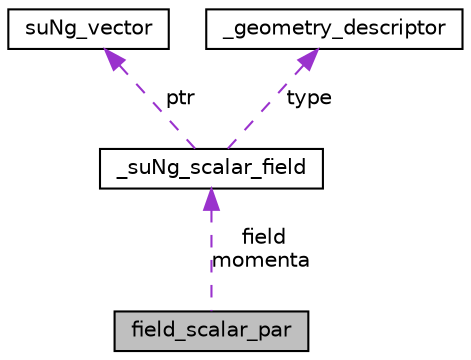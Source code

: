 digraph "field_scalar_par"
{
 // LATEX_PDF_SIZE
  edge [fontname="Helvetica",fontsize="10",labelfontname="Helvetica",labelfontsize="10"];
  node [fontname="Helvetica",fontsize="10",shape=record];
  Node1 [label="field_scalar_par",height=0.2,width=0.4,color="black", fillcolor="grey75", style="filled", fontcolor="black",tooltip=" "];
  Node2 -> Node1 [dir="back",color="darkorchid3",fontsize="10",style="dashed",label=" field\nmomenta" ];
  Node2 [label="_suNg_scalar_field",height=0.2,width=0.4,color="black", fillcolor="white", style="filled",URL="$d8/dc4/struct__suNg__scalar__field.html",tooltip=" "];
  Node3 -> Node2 [dir="back",color="darkorchid3",fontsize="10",style="dashed",label=" ptr" ];
  Node3 [label="suNg_vector",height=0.2,width=0.4,color="black", fillcolor="white", style="filled",URL="$d3/d0c/structsuNg__vector.html",tooltip=" "];
  Node4 -> Node2 [dir="back",color="darkorchid3",fontsize="10",style="dashed",label=" type" ];
  Node4 [label="_geometry_descriptor",height=0.2,width=0.4,color="black", fillcolor="white", style="filled",URL="$db/d43/struct__geometry__descriptor.html",tooltip=" "];
}
